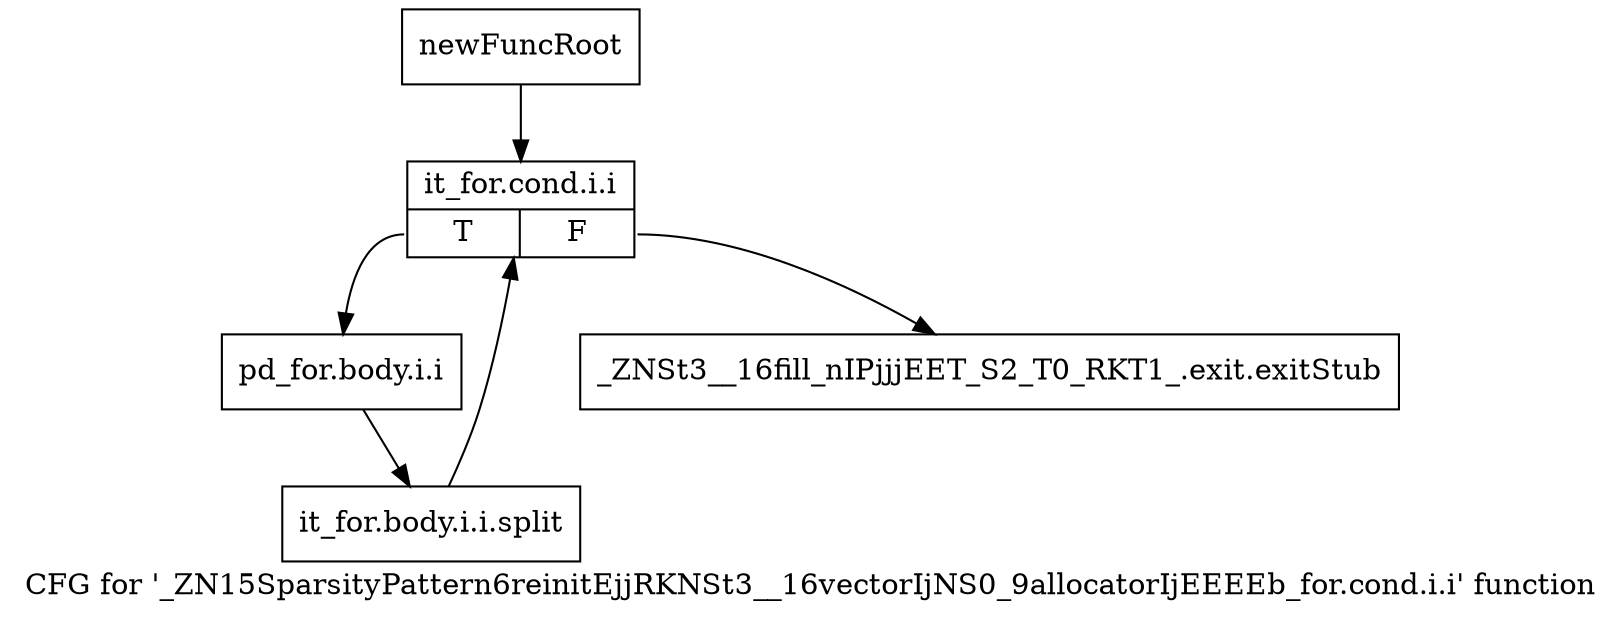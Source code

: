 digraph "CFG for '_ZN15SparsityPattern6reinitEjjRKNSt3__16vectorIjNS0_9allocatorIjEEEEb_for.cond.i.i' function" {
	label="CFG for '_ZN15SparsityPattern6reinitEjjRKNSt3__16vectorIjNS0_9allocatorIjEEEEb_for.cond.i.i' function";

	Node0x9733d60 [shape=record,label="{newFuncRoot}"];
	Node0x9733d60 -> Node0x9733e00;
	Node0x9733db0 [shape=record,label="{_ZNSt3__16fill_nIPjjjEET_S2_T0_RKT1_.exit.exitStub}"];
	Node0x9733e00 [shape=record,label="{it_for.cond.i.i|{<s0>T|<s1>F}}"];
	Node0x9733e00:s0 -> Node0x9733e50;
	Node0x9733e00:s1 -> Node0x9733db0;
	Node0x9733e50 [shape=record,label="{pd_for.body.i.i}"];
	Node0x9733e50 -> Node0x95590f0;
	Node0x95590f0 [shape=record,label="{it_for.body.i.i.split}"];
	Node0x95590f0 -> Node0x9733e00;
}

